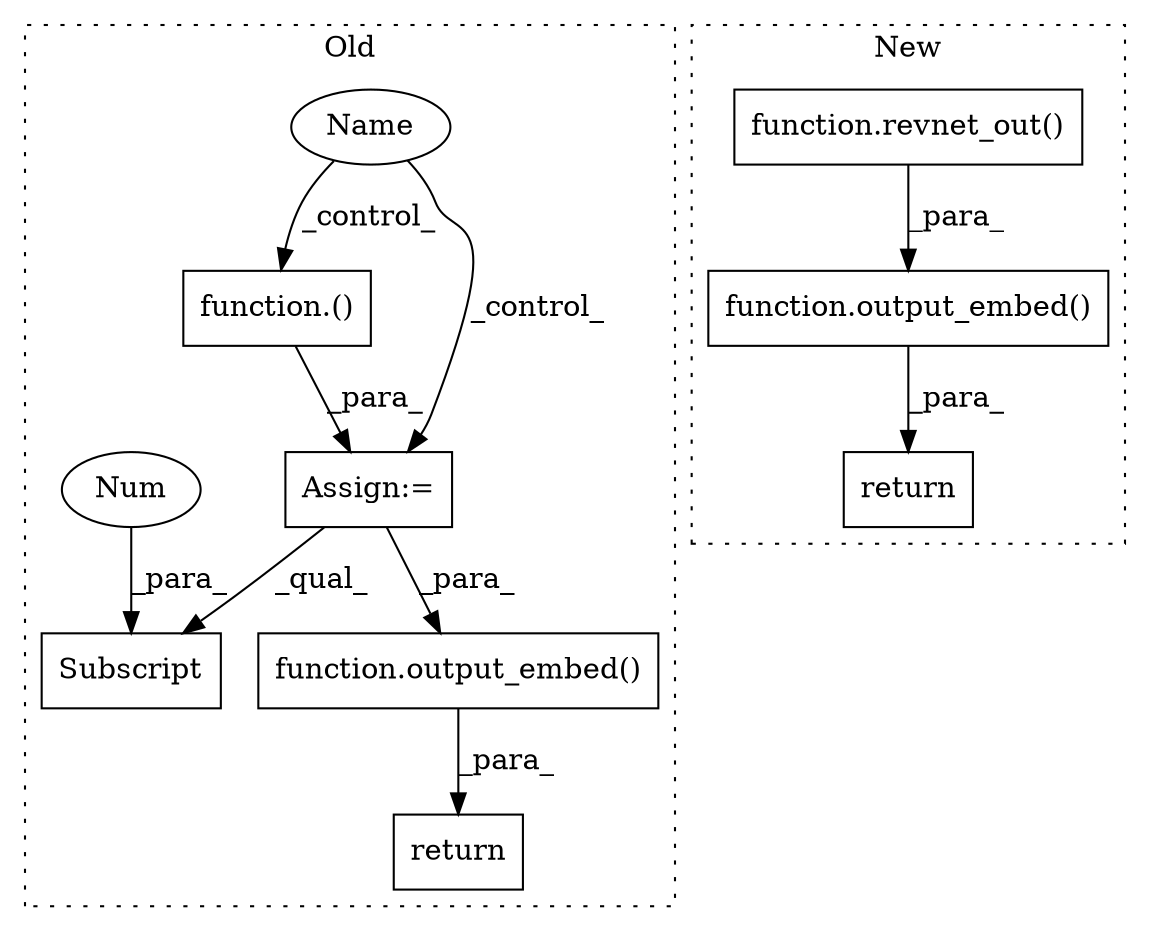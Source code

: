 digraph G {
subgraph cluster0 {
1 [label="function.output_embed()" a="75" s="12068,12105" l="13,1" shape="box"];
5 [label="return" a="93" s="12061" l="7" shape="box"];
6 [label="function.()" a="75" s="11919,11935" l="10,1" shape="box"];
7 [label="Subscript" a="63" s="12050,0" l="6,0" shape="box"];
8 [label="Name" a="87" s="11884" l="19" shape="ellipse"];
9 [label="Assign:=" a="68" s="11916" l="3" shape="box"];
10 [label="Num" a="76" s="12054" l="1" shape="ellipse"];
label = "Old";
style="dotted";
}
subgraph cluster1 {
2 [label="function.revnet_out()" a="75" s="11748,11762" l="11,1" shape="box"];
3 [label="function.output_embed()" a="75" s="11730,11763" l="13,1" shape="box"];
4 [label="return" a="93" s="11723" l="7" shape="box"];
label = "New";
style="dotted";
}
1 -> 5 [label="_para_"];
2 -> 3 [label="_para_"];
3 -> 4 [label="_para_"];
6 -> 9 [label="_para_"];
8 -> 9 [label="_control_"];
8 -> 6 [label="_control_"];
9 -> 7 [label="_qual_"];
9 -> 1 [label="_para_"];
10 -> 7 [label="_para_"];
}